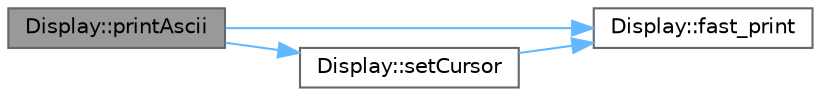 digraph "Display::printAscii"
{
 // INTERACTIVE_SVG=YES
 // LATEX_PDF_SIZE
  bgcolor="transparent";
  edge [fontname=Helvetica,fontsize=10,labelfontname=Helvetica,labelfontsize=10];
  node [fontname=Helvetica,fontsize=10,shape=box,height=0.2,width=0.4];
  rankdir="LR";
  Node1 [id="Node000001",label="Display::printAscii",height=0.2,width=0.4,color="gray40", fillcolor="grey60", style="filled", fontcolor="black",tooltip="Prints ASCII art to the terminal."];
  Node1 -> Node2 [id="edge1_Node000001_Node000002",color="steelblue1",style="solid",tooltip=" "];
  Node2 [id="Node000002",label="Display::fast_print",height=0.2,width=0.4,color="grey40", fillcolor="white", style="filled",URL="$class_display.html#a1233671411c2af0367dc72e4451d0ba2",tooltip="Efficiently prints a string to the terminal."];
  Node1 -> Node3 [id="edge2_Node000001_Node000003",color="steelblue1",style="solid",tooltip=" "];
  Node3 [id="Node000003",label="Display::setCursor",height=0.2,width=0.4,color="grey40", fillcolor="white", style="filled",URL="$class_display.html#a5454c0ff9a9d1730b3604bc15f94a5b3",tooltip="Sets the cursor position in the terminal."];
  Node3 -> Node2 [id="edge3_Node000003_Node000002",color="steelblue1",style="solid",tooltip=" "];
}
